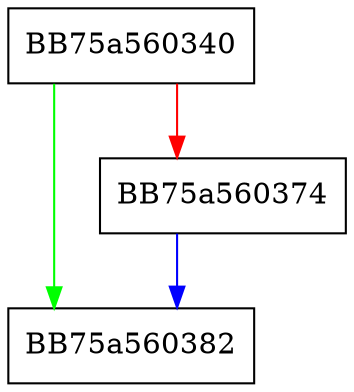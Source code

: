 digraph KERNEL32_DLL_GetThreadContext {
  node [shape="box"];
  graph [splines=ortho];
  BB75a560340 -> BB75a560382 [color="green"];
  BB75a560340 -> BB75a560374 [color="red"];
  BB75a560374 -> BB75a560382 [color="blue"];
}